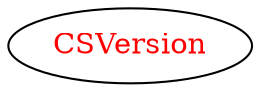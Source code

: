 digraph dependencyGraph {
 concentrate=true;
 ranksep="2.0";
 rankdir="LR"; 
 splines="ortho";
"CSVersion" [fontcolor="red"];
}
